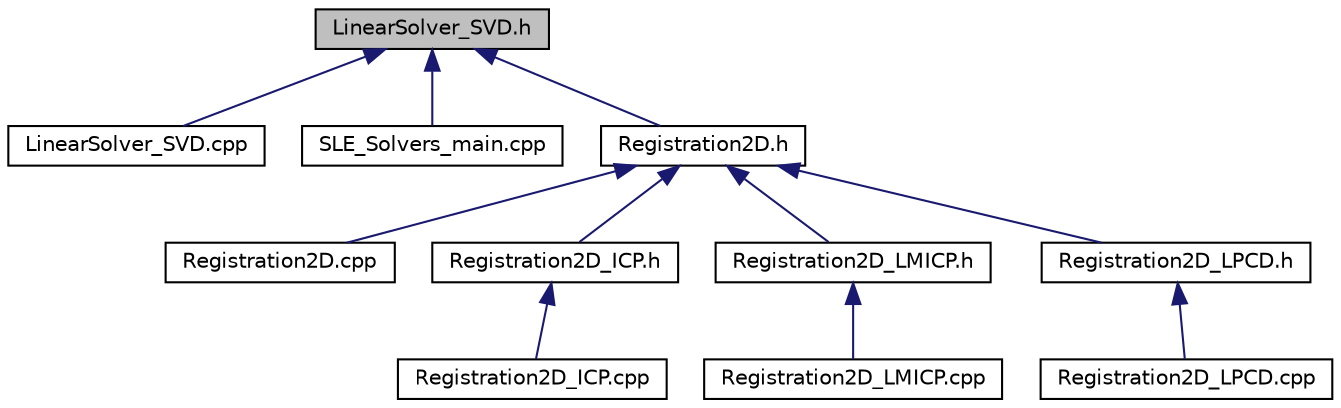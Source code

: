 digraph "LinearSolver_SVD.h"
{
  edge [fontname="Helvetica",fontsize="10",labelfontname="Helvetica",labelfontsize="10"];
  node [fontname="Helvetica",fontsize="10",shape=record];
  Node1 [label="LinearSolver_SVD.h",height=0.2,width=0.4,color="black", fillcolor="grey75", style="filled", fontcolor="black"];
  Node1 -> Node2 [dir="back",color="midnightblue",fontsize="10",style="solid",fontname="Helvetica"];
  Node2 [label="LinearSolver_SVD.cpp",height=0.2,width=0.4,color="black", fillcolor="white", style="filled",URL="$LinearSolver__SVD_8cpp.html"];
  Node1 -> Node3 [dir="back",color="midnightblue",fontsize="10",style="solid",fontname="Helvetica"];
  Node3 [label="SLE_Solvers_main.cpp",height=0.2,width=0.4,color="black", fillcolor="white", style="filled",URL="$SLE__Solvers__main_8cpp.html"];
  Node1 -> Node4 [dir="back",color="midnightblue",fontsize="10",style="solid",fontname="Helvetica"];
  Node4 [label="Registration2D.h",height=0.2,width=0.4,color="black", fillcolor="white", style="filled",URL="$Registration2D_8h.html"];
  Node4 -> Node5 [dir="back",color="midnightblue",fontsize="10",style="solid",fontname="Helvetica"];
  Node5 [label="Registration2D.cpp",height=0.2,width=0.4,color="black", fillcolor="white", style="filled",URL="$Registration2D_8cpp.html"];
  Node4 -> Node6 [dir="back",color="midnightblue",fontsize="10",style="solid",fontname="Helvetica"];
  Node6 [label="Registration2D_ICP.h",height=0.2,width=0.4,color="black", fillcolor="white", style="filled",URL="$Registration2D__ICP_8h.html"];
  Node6 -> Node7 [dir="back",color="midnightblue",fontsize="10",style="solid",fontname="Helvetica"];
  Node7 [label="Registration2D_ICP.cpp",height=0.2,width=0.4,color="black", fillcolor="white", style="filled",URL="$Registration2D__ICP_8cpp.html"];
  Node4 -> Node8 [dir="back",color="midnightblue",fontsize="10",style="solid",fontname="Helvetica"];
  Node8 [label="Registration2D_LMICP.h",height=0.2,width=0.4,color="black", fillcolor="white", style="filled",URL="$Registration2D__LMICP_8h.html"];
  Node8 -> Node9 [dir="back",color="midnightblue",fontsize="10",style="solid",fontname="Helvetica"];
  Node9 [label="Registration2D_LMICP.cpp",height=0.2,width=0.4,color="black", fillcolor="white", style="filled",URL="$Registration2D__LMICP_8cpp.html"];
  Node4 -> Node10 [dir="back",color="midnightblue",fontsize="10",style="solid",fontname="Helvetica"];
  Node10 [label="Registration2D_LPCD.h",height=0.2,width=0.4,color="black", fillcolor="white", style="filled",URL="$Registration2D__LPCD_8h.html"];
  Node10 -> Node11 [dir="back",color="midnightblue",fontsize="10",style="solid",fontname="Helvetica"];
  Node11 [label="Registration2D_LPCD.cpp",height=0.2,width=0.4,color="black", fillcolor="white", style="filled",URL="$Registration2D__LPCD_8cpp.html"];
}
